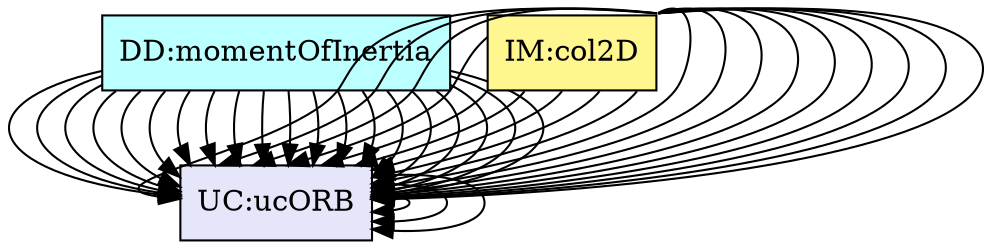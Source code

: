digraph avsall {
	dataDefn:p_CM -> instance:assumpOT;
	dataDefn:linearDisplacement -> instance:assumpOT;
	dataDefn:linearVelocity -> instance:assumpOT;
	dataDefn:linearAcceleration -> instance:assumpOT;
	dataDefn:angularDisplacement -> instance:assumpOT;
	dataDefn:angularDisplacement -> instance:assumpOD;
	dataDefn:angularVelocity -> instance:assumpOT;
	dataDefn:angularVelocity -> instance:assumpOD;
	dataDefn:angularAcceleration -> instance:assumpOT;
	dataDefn:angularAcceleration -> instance:assumpOD;
	dataDefn:velocityB -> instance:assumpOT;
	dataDefn:kEnergy -> instance:assumpOT;
	dataDefn:kEnergy -> instance:assumpOD;
	dataDefn:kEnergy -> instance:assumpDI;
	dataDefn:v_iAB -> instance:assumpOT;
	dataDefn:impulseV -> instance:assumpOT;
	dataDefn:potEnergy -> instance:assumpOT;
	dataDefn:potEnergy -> instance:assumpOD;
	dataDefn:potEnergy -> instance:assumpDI;
	dataDefn:momentOfInertia -> instance:assumpOT;
	theory:newtonSLR -> instance:assumpOD;
	theory:impulseS -> instance:assumpOT;
	theory:impulseS -> instance:assumpOD;
	theory:impulseS -> instance:assumpAD;
	theory:impulseS -> instance:assumpCT;
	theory:accj -> instance:assumpOT;
	theory:accj -> instance:assumpOD;
	theory:accj -> instance:assumpDI;
	theory:accj -> instance:assumpCAJI;
	theory:angAccj -> instance:assumpOT;
	theory:angAccj -> instance:assumpOD;
	theory:angAccj -> instance:assumpAD;
	theory:col2DIM -> instance:assumpOT;
	theory:col2DIM -> instance:assumpOD;
	theory:col2DIM -> instance:assumpAD;
	theory:col2DIM -> instance:assumpCT;
	theory:col2DIM -> instance:assumpDI;
	theory:col2DIM -> instance:assumpCAJI;
	instance:lcEC -> instance:assumpCT;
	instance:lcID -> instance:assumpDI;
	instance:lcIJC -> instance:assumpCAJI;


	instance:assumpOT	[shape=box, color=black, style=filled, fillcolor=mistyrose, label="A:assumpOT"];
	instance:assumpOD	[shape=box, color=black, style=filled, fillcolor=mistyrose, label="A:assumpOD"];
	instance:assumpCST	[shape=box, color=black, style=filled, fillcolor=mistyrose, label="A:assumpCST"];
	instance:assumpAD	[shape=box, color=black, style=filled, fillcolor=mistyrose, label="A:assumpAD"];
	instance:assumpCT	[shape=box, color=black, style=filled, fillcolor=mistyrose, label="A:assumpCT"];
	instance:assumpDI	[shape=box, color=black, style=filled, fillcolor=mistyrose, label="A:assumpDI"];
	instance:assumpCAJI	[shape=box, color=black, style=filled, fillcolor=mistyrose, label="A:assumpCAJI"];

	subgraph A {
	rank="same"
	{instance:assumpOT, instance:assumpOD, instance:assumpCST, instance:assumpAD, instance:assumpCT, instance:assumpDI, instance:assumpCAJI}
	}

	dataDefn:p_CM	[shape=box, color=black, style=filled, fillcolor=paleturquoise1, label="DD:ctrOfMass"];
	dataDefn:linearDisplacement	[shape=box, color=black, style=filled, fillcolor=paleturquoise1, label="DD:linDisp"];
	dataDefn:linearVelocity	[shape=box, color=black, style=filled, fillcolor=paleturquoise1, label="DD:linVel"];
	dataDefn:linearAcceleration	[shape=box, color=black, style=filled, fillcolor=paleturquoise1, label="DD:linAcc"];
	dataDefn:angularDisplacement	[shape=box, color=black, style=filled, fillcolor=paleturquoise1, label="DD:angDisp"];
	dataDefn:angularVelocity	[shape=box, color=black, style=filled, fillcolor=paleturquoise1, label="DD:angVel"];
	dataDefn:angularAcceleration	[shape=box, color=black, style=filled, fillcolor=paleturquoise1, label="DD:angAccel"];
	dataDefn:velocityB	[shape=box, color=black, style=filled, fillcolor=paleturquoise1, label="DD:chaslesThm"];
	dataDefn:torque	[shape=box, color=black, style=filled, fillcolor=paleturquoise1, label="DD:torque"];
	dataDefn:kEnergy	[shape=box, color=black, style=filled, fillcolor=paleturquoise1, label="DD:kEnergy"];
	dataDefn:restitutionCoef	[shape=box, color=black, style=filled, fillcolor=paleturquoise1, label="DD:coeffRestitution"];
	dataDefn:v_iAB	[shape=box, color=black, style=filled, fillcolor=paleturquoise1, label="DD:reVeInColl"];
	dataDefn:impulseV	[shape=box, color=black, style=filled, fillcolor=paleturquoise1, label="DD:impulseV"];
	dataDefn:potEnergy	[shape=box, color=black, style=filled, fillcolor=paleturquoise1, label="DD:potEnergy"];
	dataDefn:momentOfInertia	[shape=box, color=black, style=filled, fillcolor=paleturquoise1, label="DD:momentOfInertia"];

	subgraph DD {
	rank="same"
	{dataDefn:p_CM, dataDefn:linearDisplacement, dataDefn:linearVelocity, dataDefn:linearAcceleration, dataDefn:angularDisplacement, dataDefn:angularVelocity, dataDefn:angularAcceleration, dataDefn:velocityB, dataDefn:torque, dataDefn:kEnergy, dataDefn:restitutionCoef, dataDefn:v_iAB, dataDefn:impulseV, dataDefn:potEnergy, dataDefn:momentOfInertia}
	}

	theory:newtonSL	[shape=box, color=black, style=filled, fillcolor=pink, label="TM:NewtonSecLawMot"];
	theory:force1	[shape=box, color=black, style=filled, fillcolor=pink, label="TM:NewtonThirdLawMot"];
	theory:force	[shape=box, color=black, style=filled, fillcolor=pink, label="TM:UniversalGravLaw"];
	theory:newtonSLR	[shape=box, color=black, style=filled, fillcolor=pink, label="TM:NewtonSecLawRotMot"];

	subgraph TM {
	rank="same"
	{theory:newtonSL, theory:force1, theory:force, theory:newtonSLR}
	}

	theory:gravitationalAccel	[shape=box, color=black, style=filled, fillcolor=palegreen, label="GD:accelGravity"];
	theory:impulseS	[shape=box, color=black, style=filled, fillcolor=palegreen, label="GD:impulse"];

	subgraph GD {
	rank="same"
	{theory:gravitationalAccel, theory:impulseS}
	}

	theory:accj	[shape=box, color=black, style=filled, fillcolor=khaki1, label="IM:transMot"];
	theory:angAccj	[shape=box, color=black, style=filled, fillcolor=khaki1, label="IM:rotMot"];
	theory:col2DIM	[shape=box, color=black, style=filled, fillcolor=khaki1, label="IM:col2D"];

	subgraph IM {
	rank="same"
	{theory:accj, theory:angAccj, theory:col2DIM}
	}

	instance:simSpace	[shape=box, color=black, style=filled, fillcolor=ivory, label="FR:simSpace"];
	instance:inputInitialConds	[shape=box, color=black, style=filled, fillcolor=ivory, label="FR:inputInitialConds"];
	instance:inputSurfaceProps	[shape=box, color=black, style=filled, fillcolor=ivory, label="FR:inputSurfaceProps"];
	instance:verifyPhysCons	[shape=box, color=black, style=filled, fillcolor=ivory, label="FR:verifyPhysCons"];
	instance:calcTransOverTime	[shape=box, color=black, style=filled, fillcolor=ivory, label="FR:calcTransOverTime"];
	instance:calcRotOverTime	[shape=box, color=black, style=filled, fillcolor=ivory, label="FR:calcRotOverTime"];
	instance:deterColls	[shape=box, color=black, style=filled, fillcolor=ivory, label="FR:deterColls"];
	instance:deterCollRespOverTime	[shape=box, color=black, style=filled, fillcolor=ivory, label="FR:deterCollRespOverTime"];
	instance:performance	[shape=box, color=black, style=filled, fillcolor=ivory, label="NFR:performance"];
	instance:correctness	[shape=box, color=black, style=filled, fillcolor=ivory, label="NFR:correctness"];
	instance:usability	[shape=box, color=black, style=filled, fillcolor=ivory, label="NFR:usability"];
	instance:understandability	[shape=box, color=black, style=filled, fillcolor=ivory, label="NFR:understandability"];
	instance:maintainability	[shape=box, color=black, style=filled, fillcolor=ivory, label="NFR:maintainability"];

	subgraph FR {
	rank="same"
	{instance:simSpace, instance:inputInitialConds, instance:inputSurfaceProps, instance:verifyPhysCons, instance:calcTransOverTime, instance:calcRotOverTime, instance:deterColls, instance:deterCollRespOverTime, instance:performance, instance:correctness, instance:usability, instance:understandability, instance:maintainability}
	}

	instance:lcVODES	[shape=box, color=black, style=filled, fillcolor=lavender, label="LC:lcVODES"];
	instance:lcEC	[shape=box, color=black, style=filled, fillcolor=lavender, label="LC:lcEC"];
	instance:lcID	[shape=box, color=black, style=filled, fillcolor=lavender, label="LC:lcID"];
	instance:lcIJC	[shape=box, color=black, style=filled, fillcolor=lavender, label="LC:lcIJC"];
	instance:ucSRB	[shape=box, color=black, style=filled, fillcolor=lavender, label="UC:ucSRB"];
	instance:ucEI	[shape=box, color=black, style=filled, fillcolor=lavender, label="UC:ucEI"];
	instance:ucCCS	[shape=box, color=black, style=filled, fillcolor=lavender, label="UC:ucCCS"];
	instance:ucORB	[shape=box, color=black, style=filled, fillcolor=lavender, label="UC:ucORB"];

	subgraph LC {
	rank="same"
	{instance:lcVODES, instance:lcEC, instance:lcID, instance:lcIJC, instance:ucSRB, instance:ucEI, instance:ucCCS, instance:ucORB}
	}

}
